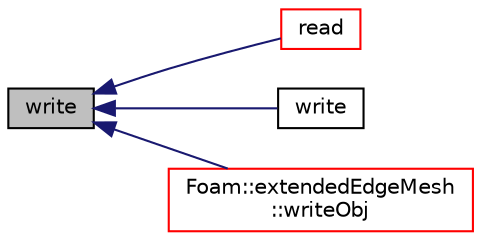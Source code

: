 digraph "write"
{
  bgcolor="transparent";
  edge [fontname="Helvetica",fontsize="10",labelfontname="Helvetica",labelfontsize="10"];
  node [fontname="Helvetica",fontsize="10",shape=record];
  rankdir="LR";
  Node1 [label="write",height=0.2,width=0.4,color="black", fillcolor="grey75", style="filled", fontcolor="black"];
  Node1 -> Node2 [dir="back",color="midnightblue",fontsize="10",style="solid",fontname="Helvetica"];
  Node2 [label="read",height=0.2,width=0.4,color="red",URL="$a00616.html#a8b399ba606eec0c1c103e9531978fb34",tooltip="Read from file. Chooses reader based on explicit extension. "];
  Node1 -> Node3 [dir="back",color="midnightblue",fontsize="10",style="solid",fontname="Helvetica"];
  Node3 [label="write",height=0.2,width=0.4,color="black",URL="$a00616.html#a5cf9d1a8c08e045a6bbcab04a3ec2d79",tooltip="Generic write routine. Chooses writer based on extension. "];
  Node1 -> Node4 [dir="back",color="midnightblue",fontsize="10",style="solid",fontname="Helvetica"];
  Node4 [label="Foam::extendedEdgeMesh\l::writeObj",height=0.2,width=0.4,color="red",URL="$a00699.html#af78e21d23a56aa4355af14059f2b2770",tooltip="Write all components of the extendedEdgeMesh as obj files. "];
}
